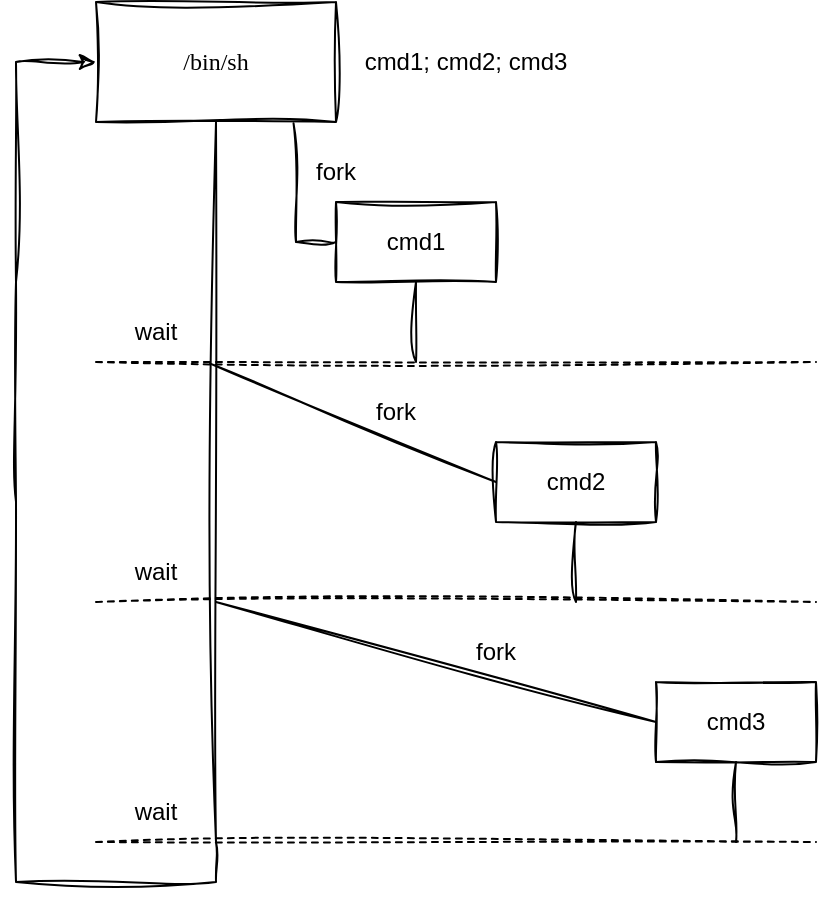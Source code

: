 <mxfile version="21.2.8" type="device">
  <diagram name="Pagina-1" id="vcszDZ3Zly-Wka3lGSNT">
    <mxGraphModel dx="989" dy="600" grid="1" gridSize="10" guides="1" tooltips="1" connect="1" arrows="1" fold="1" page="1" pageScale="1" pageWidth="827" pageHeight="1169" math="0" shadow="0">
      <root>
        <mxCell id="0" />
        <mxCell id="1" parent="0" />
        <mxCell id="VmN0QvgAWM0W6R0eIUKQ-1" value="" style="rounded=0;whiteSpace=wrap;html=1;sketch=1;curveFitting=1;jiggle=2;shadow=0;fillColor=none;" vertex="1" parent="1">
          <mxGeometry x="80" y="20" width="120" height="60" as="geometry" />
        </mxCell>
        <mxCell id="VmN0QvgAWM0W6R0eIUKQ-2" value="&lt;font face=&quot;Verdana&quot;&gt;/bin/sh&lt;/font&gt;" style="text;html=1;strokeColor=none;fillColor=none;align=center;verticalAlign=middle;whiteSpace=wrap;rounded=0;" vertex="1" parent="1">
          <mxGeometry x="110" y="35" width="60" height="30" as="geometry" />
        </mxCell>
        <mxCell id="VmN0QvgAWM0W6R0eIUKQ-3" value="" style="endArrow=none;dashed=1;html=1;rounded=0;sketch=1;curveFitting=1;jiggle=2;shadow=0;" edge="1" parent="1">
          <mxGeometry width="50" height="50" relative="1" as="geometry">
            <mxPoint x="80" y="200" as="sourcePoint" />
            <mxPoint x="440" y="200" as="targetPoint" />
          </mxGeometry>
        </mxCell>
        <mxCell id="VmN0QvgAWM0W6R0eIUKQ-4" value="wait" style="text;html=1;strokeColor=none;fillColor=none;align=center;verticalAlign=middle;whiteSpace=wrap;rounded=0;" vertex="1" parent="1">
          <mxGeometry x="80" y="170" width="60" height="30" as="geometry" />
        </mxCell>
        <mxCell id="VmN0QvgAWM0W6R0eIUKQ-8" value="fork" style="text;html=1;strokeColor=none;fillColor=none;align=center;verticalAlign=middle;whiteSpace=wrap;rounded=0;" vertex="1" parent="1">
          <mxGeometry x="170" y="90" width="60" height="30" as="geometry" />
        </mxCell>
        <mxCell id="VmN0QvgAWM0W6R0eIUKQ-9" value="" style="endArrow=none;html=1;sketch=1;curveFitting=1;jiggle=2;rounded=0;entryX=0.823;entryY=1.01;entryDx=0;entryDy=0;entryPerimeter=0;shadow=0;strokeColor=default;" edge="1" parent="1" source="VmN0QvgAWM0W6R0eIUKQ-5" target="VmN0QvgAWM0W6R0eIUKQ-1">
          <mxGeometry width="50" height="50" relative="1" as="geometry">
            <mxPoint x="250" y="160" as="sourcePoint" />
            <mxPoint x="300" y="110" as="targetPoint" />
            <Array as="points">
              <mxPoint x="180" y="140" />
            </Array>
          </mxGeometry>
        </mxCell>
        <mxCell id="VmN0QvgAWM0W6R0eIUKQ-12" value="cmd1; cmd2; cmd3" style="text;html=1;strokeColor=none;fillColor=none;align=center;verticalAlign=middle;whiteSpace=wrap;rounded=0;" vertex="1" parent="1">
          <mxGeometry x="210" y="35" width="110" height="30" as="geometry" />
        </mxCell>
        <mxCell id="VmN0QvgAWM0W6R0eIUKQ-14" value="" style="group" vertex="1" connectable="0" parent="1">
          <mxGeometry x="200" y="120" width="80" height="80" as="geometry" />
        </mxCell>
        <mxCell id="VmN0QvgAWM0W6R0eIUKQ-10" value="" style="endArrow=none;html=1;rounded=0;sketch=1;curveFitting=1;jiggle=2;" edge="1" parent="VmN0QvgAWM0W6R0eIUKQ-14">
          <mxGeometry width="50" height="50" relative="1" as="geometry">
            <mxPoint x="40" y="80" as="sourcePoint" />
            <mxPoint x="40" y="40" as="targetPoint" />
          </mxGeometry>
        </mxCell>
        <mxCell id="VmN0QvgAWM0W6R0eIUKQ-13" value="" style="group" vertex="1" connectable="0" parent="VmN0QvgAWM0W6R0eIUKQ-14">
          <mxGeometry width="80" height="40" as="geometry" />
        </mxCell>
        <mxCell id="VmN0QvgAWM0W6R0eIUKQ-5" value="" style="rounded=0;whiteSpace=wrap;html=1;sketch=1;curveFitting=1;jiggle=2;glass=0;shadow=0;fillColor=none;" vertex="1" parent="VmN0QvgAWM0W6R0eIUKQ-13">
          <mxGeometry width="80" height="40" as="geometry" />
        </mxCell>
        <mxCell id="VmN0QvgAWM0W6R0eIUKQ-6" value="cmd1" style="text;html=1;strokeColor=none;fillColor=none;align=center;verticalAlign=middle;whiteSpace=wrap;rounded=0;" vertex="1" parent="VmN0QvgAWM0W6R0eIUKQ-13">
          <mxGeometry x="10" y="5" width="60" height="30" as="geometry" />
        </mxCell>
        <mxCell id="VmN0QvgAWM0W6R0eIUKQ-16" value="" style="group" vertex="1" connectable="0" parent="1">
          <mxGeometry x="280" y="240" width="80" height="80" as="geometry" />
        </mxCell>
        <mxCell id="VmN0QvgAWM0W6R0eIUKQ-17" value="" style="endArrow=none;html=1;rounded=0;sketch=1;curveFitting=1;jiggle=2;" edge="1" parent="VmN0QvgAWM0W6R0eIUKQ-16">
          <mxGeometry width="50" height="50" relative="1" as="geometry">
            <mxPoint x="40" y="80" as="sourcePoint" />
            <mxPoint x="40" y="40" as="targetPoint" />
          </mxGeometry>
        </mxCell>
        <mxCell id="VmN0QvgAWM0W6R0eIUKQ-18" value="" style="group" vertex="1" connectable="0" parent="VmN0QvgAWM0W6R0eIUKQ-16">
          <mxGeometry width="80" height="40" as="geometry" />
        </mxCell>
        <mxCell id="VmN0QvgAWM0W6R0eIUKQ-19" value="" style="rounded=0;whiteSpace=wrap;html=1;sketch=1;curveFitting=1;jiggle=2;glass=0;shadow=0;fillColor=none;" vertex="1" parent="VmN0QvgAWM0W6R0eIUKQ-18">
          <mxGeometry width="80" height="40" as="geometry" />
        </mxCell>
        <mxCell id="VmN0QvgAWM0W6R0eIUKQ-20" value="cmd2" style="text;html=1;strokeColor=none;fillColor=none;align=center;verticalAlign=middle;whiteSpace=wrap;rounded=0;" vertex="1" parent="VmN0QvgAWM0W6R0eIUKQ-18">
          <mxGeometry x="10" y="5" width="60" height="30" as="geometry" />
        </mxCell>
        <mxCell id="VmN0QvgAWM0W6R0eIUKQ-25" value="" style="endArrow=none;html=1;rounded=0;exitX=0.952;exitY=1.026;exitDx=0;exitDy=0;exitPerimeter=0;entryX=0;entryY=0.5;entryDx=0;entryDy=0;sketch=1;curveFitting=1;jiggle=2;" edge="1" parent="1" source="VmN0QvgAWM0W6R0eIUKQ-4" target="VmN0QvgAWM0W6R0eIUKQ-19">
          <mxGeometry width="50" height="50" relative="1" as="geometry">
            <mxPoint x="150" y="270" as="sourcePoint" />
            <mxPoint x="200" y="220" as="targetPoint" />
          </mxGeometry>
        </mxCell>
        <mxCell id="VmN0QvgAWM0W6R0eIUKQ-26" value="fork" style="text;html=1;strokeColor=none;fillColor=none;align=center;verticalAlign=middle;whiteSpace=wrap;rounded=0;" vertex="1" parent="1">
          <mxGeometry x="200" y="210" width="60" height="30" as="geometry" />
        </mxCell>
        <mxCell id="VmN0QvgAWM0W6R0eIUKQ-27" value="" style="group" vertex="1" connectable="0" parent="1">
          <mxGeometry x="80" y="290" width="360" height="30" as="geometry" />
        </mxCell>
        <mxCell id="VmN0QvgAWM0W6R0eIUKQ-15" value="" style="endArrow=none;dashed=1;html=1;rounded=0;sketch=1;curveFitting=1;jiggle=2;shadow=0;" edge="1" parent="VmN0QvgAWM0W6R0eIUKQ-27">
          <mxGeometry width="50" height="50" relative="1" as="geometry">
            <mxPoint y="30" as="sourcePoint" />
            <mxPoint x="360" y="30" as="targetPoint" />
          </mxGeometry>
        </mxCell>
        <mxCell id="VmN0QvgAWM0W6R0eIUKQ-21" value="wait" style="text;html=1;strokeColor=none;fillColor=none;align=center;verticalAlign=middle;whiteSpace=wrap;rounded=0;" vertex="1" parent="VmN0QvgAWM0W6R0eIUKQ-27">
          <mxGeometry width="60" height="30" as="geometry" />
        </mxCell>
        <mxCell id="VmN0QvgAWM0W6R0eIUKQ-28" value="" style="group" vertex="1" connectable="0" parent="1">
          <mxGeometry x="80" y="410" width="360" height="30" as="geometry" />
        </mxCell>
        <mxCell id="VmN0QvgAWM0W6R0eIUKQ-29" value="" style="endArrow=none;dashed=1;html=1;rounded=0;sketch=1;curveFitting=1;jiggle=2;shadow=0;" edge="1" parent="VmN0QvgAWM0W6R0eIUKQ-28">
          <mxGeometry width="50" height="50" relative="1" as="geometry">
            <mxPoint y="30" as="sourcePoint" />
            <mxPoint x="360" y="30" as="targetPoint" />
          </mxGeometry>
        </mxCell>
        <mxCell id="VmN0QvgAWM0W6R0eIUKQ-30" value="wait" style="text;html=1;strokeColor=none;fillColor=none;align=center;verticalAlign=middle;whiteSpace=wrap;rounded=0;" vertex="1" parent="VmN0QvgAWM0W6R0eIUKQ-28">
          <mxGeometry width="60" height="30" as="geometry" />
        </mxCell>
        <mxCell id="VmN0QvgAWM0W6R0eIUKQ-31" value="" style="group" vertex="1" connectable="0" parent="1">
          <mxGeometry x="360" y="360" width="80" height="80" as="geometry" />
        </mxCell>
        <mxCell id="VmN0QvgAWM0W6R0eIUKQ-32" value="" style="endArrow=none;html=1;rounded=0;sketch=1;curveFitting=1;jiggle=2;" edge="1" parent="VmN0QvgAWM0W6R0eIUKQ-31">
          <mxGeometry width="50" height="50" relative="1" as="geometry">
            <mxPoint x="40" y="80" as="sourcePoint" />
            <mxPoint x="40" y="40" as="targetPoint" />
          </mxGeometry>
        </mxCell>
        <mxCell id="VmN0QvgAWM0W6R0eIUKQ-33" value="" style="group" vertex="1" connectable="0" parent="VmN0QvgAWM0W6R0eIUKQ-31">
          <mxGeometry width="80" height="40" as="geometry" />
        </mxCell>
        <mxCell id="VmN0QvgAWM0W6R0eIUKQ-34" value="" style="rounded=0;whiteSpace=wrap;html=1;sketch=1;curveFitting=1;jiggle=2;glass=0;shadow=0;fillColor=none;" vertex="1" parent="VmN0QvgAWM0W6R0eIUKQ-33">
          <mxGeometry width="80" height="40" as="geometry" />
        </mxCell>
        <mxCell id="VmN0QvgAWM0W6R0eIUKQ-35" value="cmd3" style="text;html=1;strokeColor=none;fillColor=none;align=center;verticalAlign=middle;whiteSpace=wrap;rounded=0;" vertex="1" parent="VmN0QvgAWM0W6R0eIUKQ-33">
          <mxGeometry x="10" y="5" width="60" height="30" as="geometry" />
        </mxCell>
        <mxCell id="VmN0QvgAWM0W6R0eIUKQ-38" value="" style="endArrow=none;html=1;rounded=0;entryX=0.5;entryY=1;entryDx=0;entryDy=0;exitX=1;exitY=1;exitDx=0;exitDy=0;sketch=1;curveFitting=1;jiggle=2;" edge="1" parent="1" source="VmN0QvgAWM0W6R0eIUKQ-30" target="VmN0QvgAWM0W6R0eIUKQ-1">
          <mxGeometry width="50" height="50" relative="1" as="geometry">
            <mxPoint x="20" y="310" as="sourcePoint" />
            <mxPoint x="70" y="260" as="targetPoint" />
          </mxGeometry>
        </mxCell>
        <mxCell id="VmN0QvgAWM0W6R0eIUKQ-39" value="" style="endArrow=none;html=1;rounded=0;exitX=0;exitY=0.5;exitDx=0;exitDy=0;sketch=1;curveFitting=1;jiggle=2;" edge="1" parent="1" source="VmN0QvgAWM0W6R0eIUKQ-34">
          <mxGeometry width="50" height="50" relative="1" as="geometry">
            <mxPoint x="20" y="310" as="sourcePoint" />
            <mxPoint x="140" y="320" as="targetPoint" />
          </mxGeometry>
        </mxCell>
        <mxCell id="VmN0QvgAWM0W6R0eIUKQ-43" value="" style="endArrow=classic;html=1;rounded=0;entryX=0;entryY=0.5;entryDx=0;entryDy=0;sketch=1;curveFitting=1;jiggle=2;" edge="1" parent="1" target="VmN0QvgAWM0W6R0eIUKQ-1">
          <mxGeometry width="50" height="50" relative="1" as="geometry">
            <mxPoint x="140" y="440" as="sourcePoint" />
            <mxPoint x="220" y="170" as="targetPoint" />
            <Array as="points">
              <mxPoint x="140" y="460" />
              <mxPoint x="40" y="460" />
              <mxPoint x="40" y="270" />
              <mxPoint x="40" y="160" />
              <mxPoint x="40" y="50" />
            </Array>
          </mxGeometry>
        </mxCell>
        <mxCell id="VmN0QvgAWM0W6R0eIUKQ-44" value="fork" style="text;html=1;strokeColor=none;fillColor=none;align=center;verticalAlign=middle;whiteSpace=wrap;rounded=0;" vertex="1" parent="1">
          <mxGeometry x="250" y="330" width="60" height="30" as="geometry" />
        </mxCell>
      </root>
    </mxGraphModel>
  </diagram>
</mxfile>
